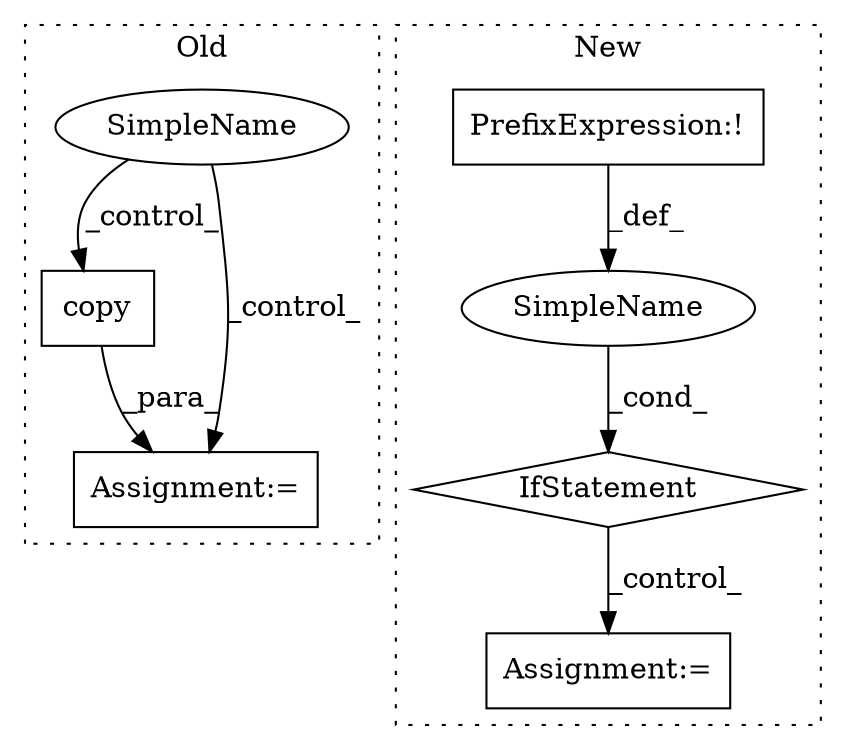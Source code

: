 digraph G {
subgraph cluster0 {
1 [label="copy" a="32" s="2991" l="6" shape="box"];
3 [label="Assignment:=" a="7" s="2983" l="1" shape="box"];
7 [label="SimpleName" a="42" s="" l="" shape="ellipse"];
label = "Old";
style="dotted";
}
subgraph cluster1 {
2 [label="IfStatement" a="25" s="2465,2474" l="4,2" shape="diamond"];
4 [label="Assignment:=" a="7" s="2726" l="41" shape="box"];
5 [label="SimpleName" a="42" s="" l="" shape="ellipse"];
6 [label="PrefixExpression:!" a="38" s="2469" l="1" shape="box"];
label = "New";
style="dotted";
}
1 -> 3 [label="_para_"];
2 -> 4 [label="_control_"];
5 -> 2 [label="_cond_"];
6 -> 5 [label="_def_"];
7 -> 3 [label="_control_"];
7 -> 1 [label="_control_"];
}